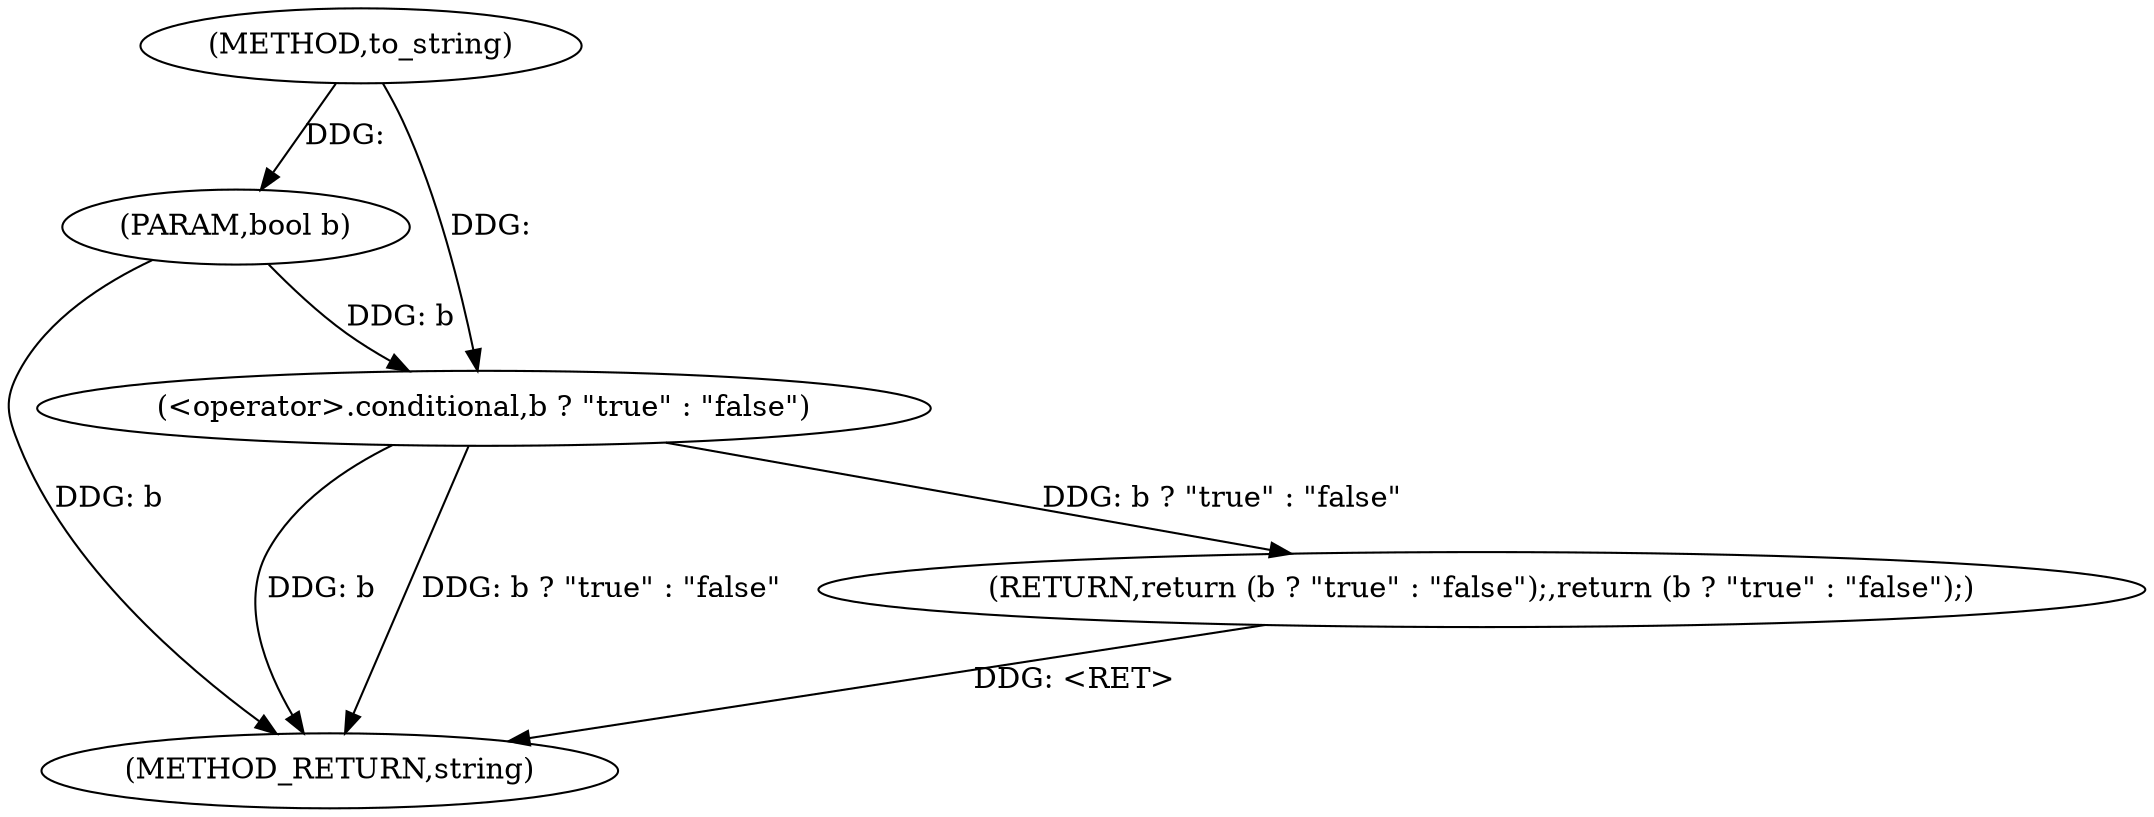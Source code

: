 digraph "to_string" {  
"1000153" [label = "(METHOD,to_string)" ]
"1000161" [label = "(METHOD_RETURN,string)" ]
"1000154" [label = "(PARAM,bool b)" ]
"1000156" [label = "(RETURN,return (b ? \"true\" : \"false\");,return (b ? \"true\" : \"false\");)" ]
"1000157" [label = "(<operator>.conditional,b ? \"true\" : \"false\")" ]
  "1000154" -> "1000161"  [ label = "DDG: b"] 
  "1000157" -> "1000161"  [ label = "DDG: b"] 
  "1000157" -> "1000161"  [ label = "DDG: b ? \"true\" : \"false\""] 
  "1000156" -> "1000161"  [ label = "DDG: <RET>"] 
  "1000153" -> "1000154"  [ label = "DDG: "] 
  "1000157" -> "1000156"  [ label = "DDG: b ? \"true\" : \"false\""] 
  "1000153" -> "1000157"  [ label = "DDG: "] 
  "1000154" -> "1000157"  [ label = "DDG: b"] 
}
